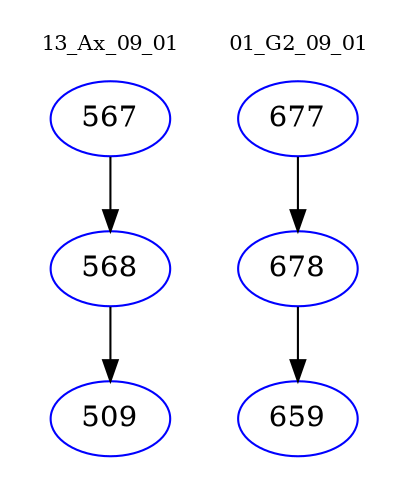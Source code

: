 digraph{
subgraph cluster_0 {
color = white
label = "13_Ax_09_01";
fontsize=10;
T0_567 [label="567", color="blue"]
T0_567 -> T0_568 [color="black"]
T0_568 [label="568", color="blue"]
T0_568 -> T0_509 [color="black"]
T0_509 [label="509", color="blue"]
}
subgraph cluster_1 {
color = white
label = "01_G2_09_01";
fontsize=10;
T1_677 [label="677", color="blue"]
T1_677 -> T1_678 [color="black"]
T1_678 [label="678", color="blue"]
T1_678 -> T1_659 [color="black"]
T1_659 [label="659", color="blue"]
}
}
